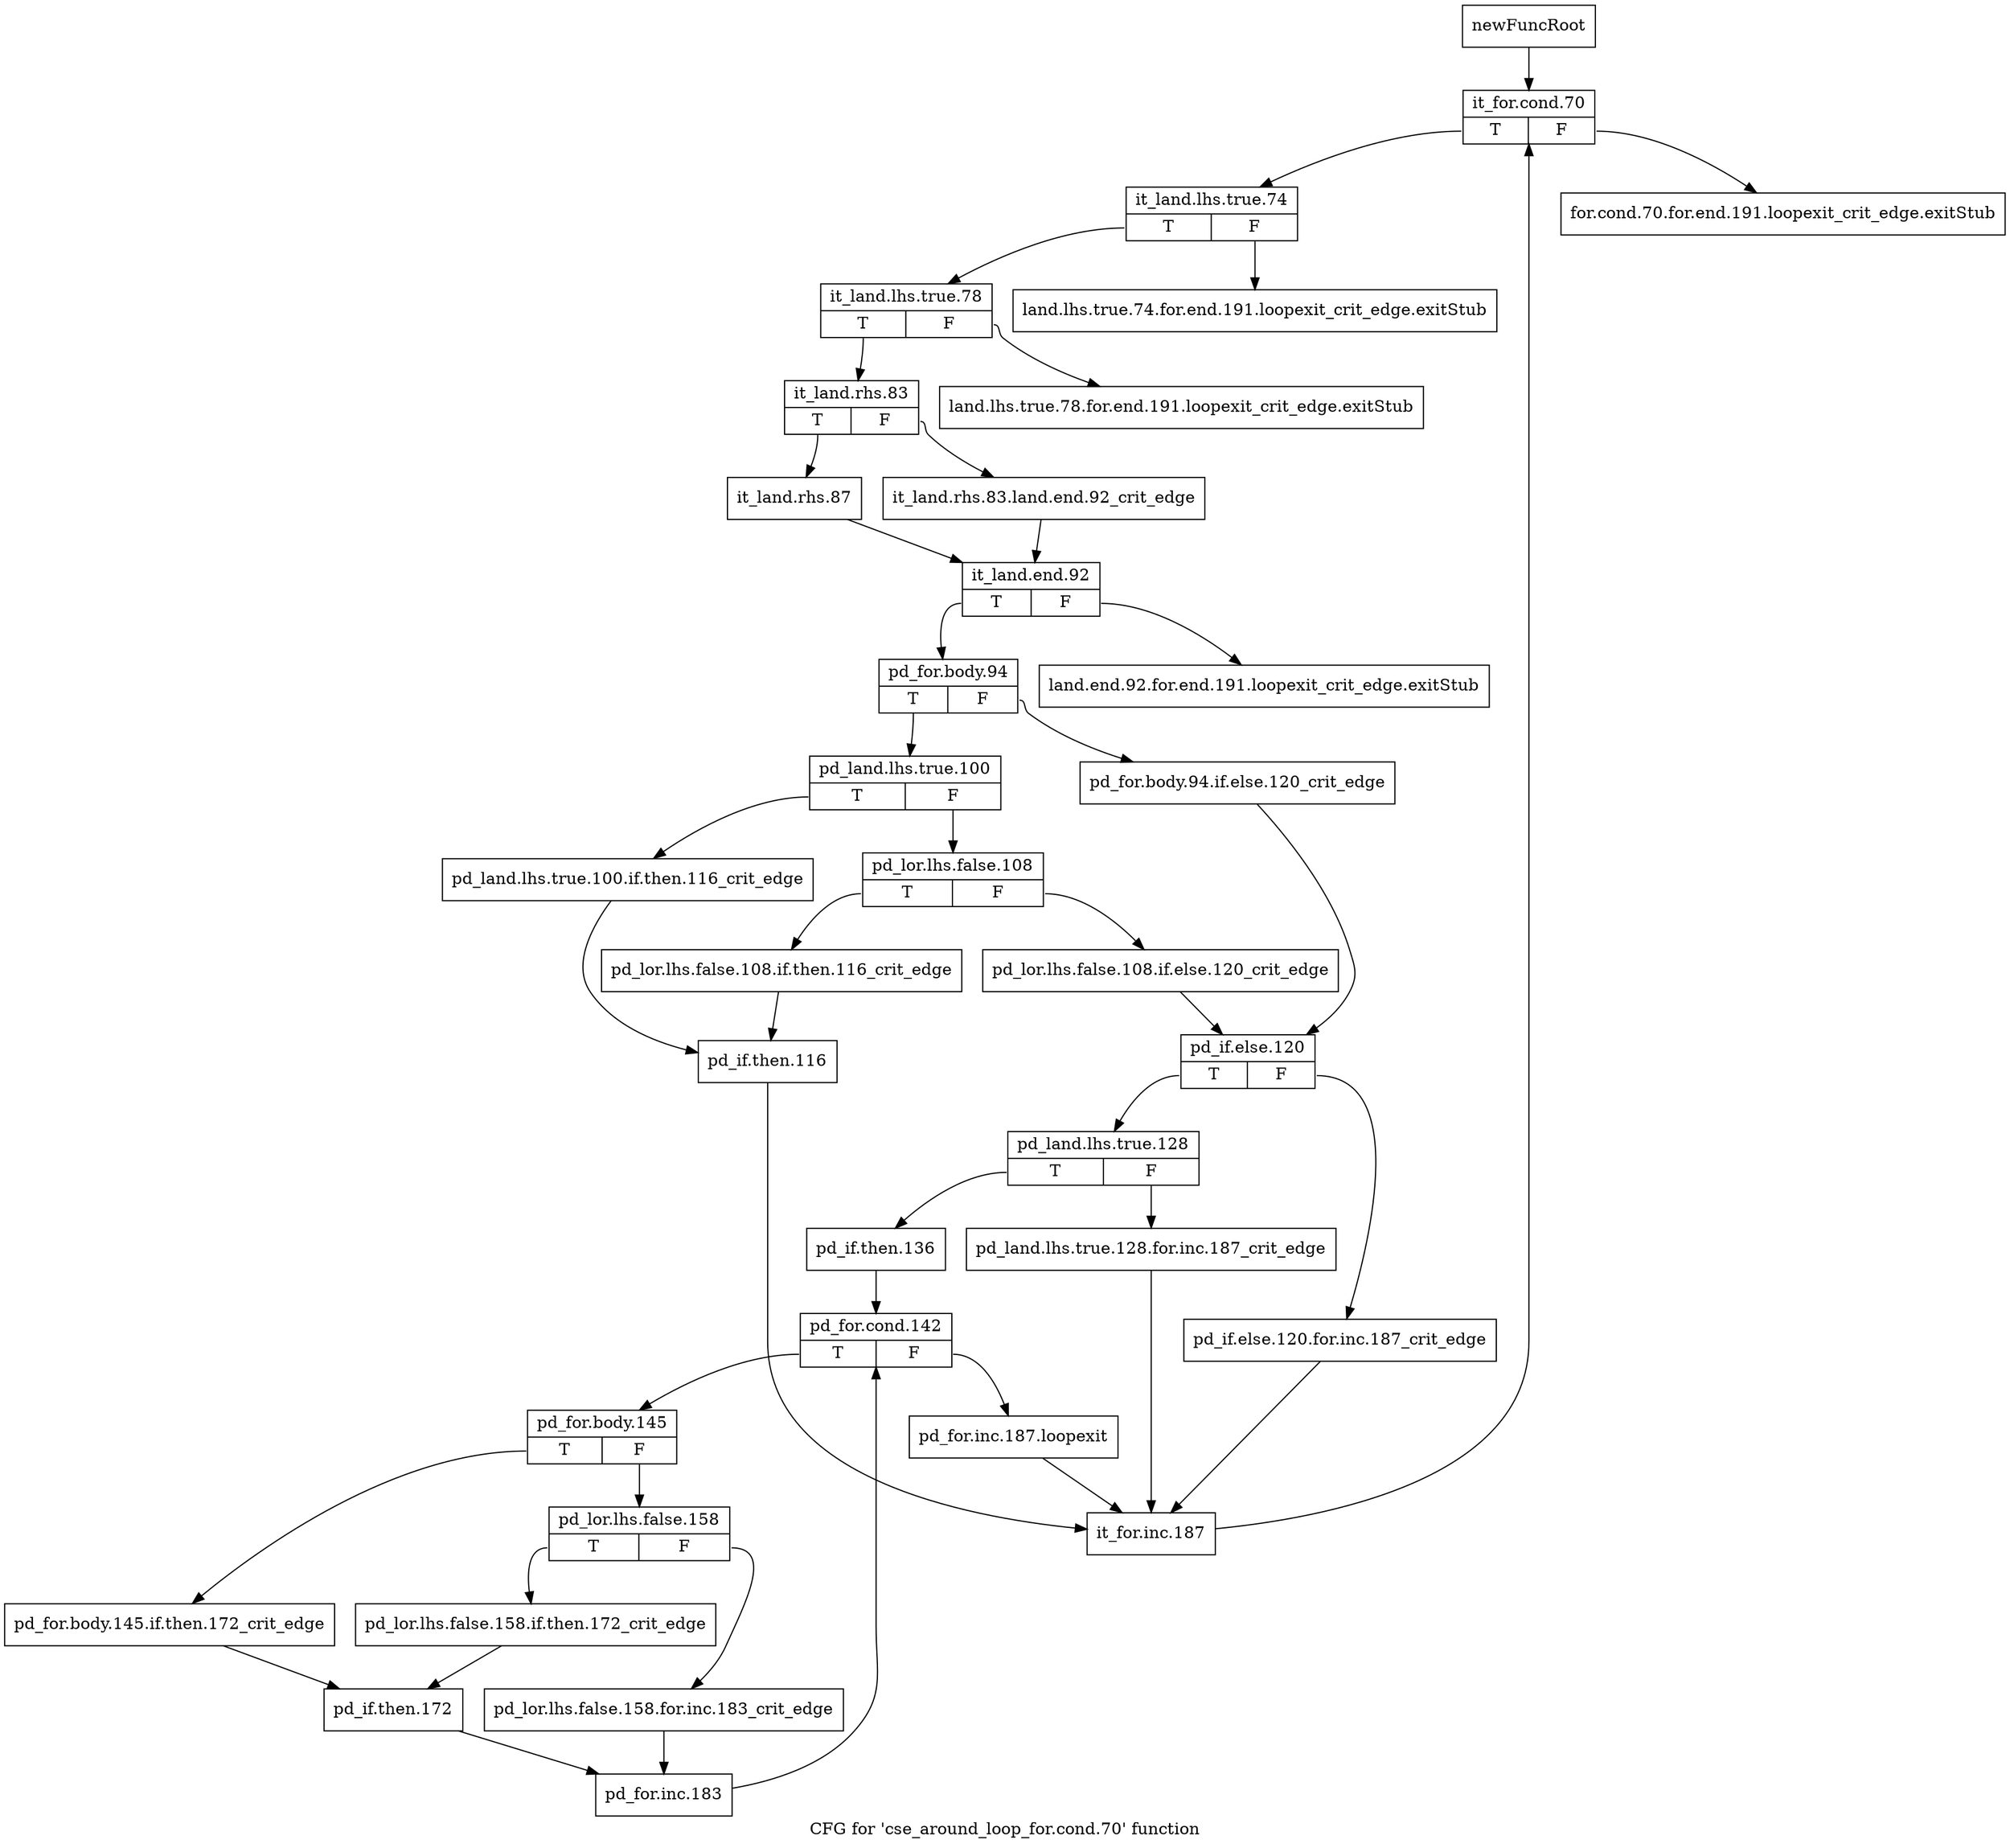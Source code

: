 digraph "CFG for 'cse_around_loop_for.cond.70' function" {
	label="CFG for 'cse_around_loop_for.cond.70' function";

	Node0xa8f0950 [shape=record,label="{newFuncRoot}"];
	Node0xa8f0950 -> Node0xa8f1010;
	Node0xa8f0ed0 [shape=record,label="{for.cond.70.for.end.191.loopexit_crit_edge.exitStub}"];
	Node0xa8f0f20 [shape=record,label="{land.lhs.true.74.for.end.191.loopexit_crit_edge.exitStub}"];
	Node0xa8f0f70 [shape=record,label="{land.lhs.true.78.for.end.191.loopexit_crit_edge.exitStub}"];
	Node0xa8f0fc0 [shape=record,label="{land.end.92.for.end.191.loopexit_crit_edge.exitStub}"];
	Node0xa8f1010 [shape=record,label="{it_for.cond.70|{<s0>T|<s1>F}}"];
	Node0xa8f1010:s0 -> Node0xa8f1060;
	Node0xa8f1010:s1 -> Node0xa8f0ed0;
	Node0xa8f1060 [shape=record,label="{it_land.lhs.true.74|{<s0>T|<s1>F}}"];
	Node0xa8f1060:s0 -> Node0xa8f10b0;
	Node0xa8f1060:s1 -> Node0xa8f0f20;
	Node0xa8f10b0 [shape=record,label="{it_land.lhs.true.78|{<s0>T|<s1>F}}"];
	Node0xa8f10b0:s0 -> Node0xa8f1100;
	Node0xa8f10b0:s1 -> Node0xa8f0f70;
	Node0xa8f1100 [shape=record,label="{it_land.rhs.83|{<s0>T|<s1>F}}"];
	Node0xa8f1100:s0 -> Node0xa8f11a0;
	Node0xa8f1100:s1 -> Node0xa8f1150;
	Node0xa8f1150 [shape=record,label="{it_land.rhs.83.land.end.92_crit_edge}"];
	Node0xa8f1150 -> Node0xa8f11f0;
	Node0xa8f11a0 [shape=record,label="{it_land.rhs.87}"];
	Node0xa8f11a0 -> Node0xa8f11f0;
	Node0xa8f11f0 [shape=record,label="{it_land.end.92|{<s0>T|<s1>F}}"];
	Node0xa8f11f0:s0 -> Node0xa8f1240;
	Node0xa8f11f0:s1 -> Node0xa8f0fc0;
	Node0xa8f1240 [shape=record,label="{pd_for.body.94|{<s0>T|<s1>F}}"];
	Node0xa8f1240:s0 -> Node0xa8f12e0;
	Node0xa8f1240:s1 -> Node0xa8f1290;
	Node0xa8f1290 [shape=record,label="{pd_for.body.94.if.else.120_crit_edge}"];
	Node0xa8f1290 -> Node0xa8f13d0;
	Node0xa8f12e0 [shape=record,label="{pd_land.lhs.true.100|{<s0>T|<s1>F}}"];
	Node0xa8f12e0:s0 -> Node0xa8f1880;
	Node0xa8f12e0:s1 -> Node0xa8f1330;
	Node0xa8f1330 [shape=record,label="{pd_lor.lhs.false.108|{<s0>T|<s1>F}}"];
	Node0xa8f1330:s0 -> Node0xa8f1830;
	Node0xa8f1330:s1 -> Node0xa8f1380;
	Node0xa8f1380 [shape=record,label="{pd_lor.lhs.false.108.if.else.120_crit_edge}"];
	Node0xa8f1380 -> Node0xa8f13d0;
	Node0xa8f13d0 [shape=record,label="{pd_if.else.120|{<s0>T|<s1>F}}"];
	Node0xa8f13d0:s0 -> Node0xa8f1470;
	Node0xa8f13d0:s1 -> Node0xa8f1420;
	Node0xa8f1420 [shape=record,label="{pd_if.else.120.for.inc.187_crit_edge}"];
	Node0xa8f1420 -> Node0xa8f1920;
	Node0xa8f1470 [shape=record,label="{pd_land.lhs.true.128|{<s0>T|<s1>F}}"];
	Node0xa8f1470:s0 -> Node0xa8f1510;
	Node0xa8f1470:s1 -> Node0xa8f14c0;
	Node0xa8f14c0 [shape=record,label="{pd_land.lhs.true.128.for.inc.187_crit_edge}"];
	Node0xa8f14c0 -> Node0xa8f1920;
	Node0xa8f1510 [shape=record,label="{pd_if.then.136}"];
	Node0xa8f1510 -> Node0xa8f1560;
	Node0xa8f1560 [shape=record,label="{pd_for.cond.142|{<s0>T|<s1>F}}"];
	Node0xa8f1560:s0 -> Node0xa8f1600;
	Node0xa8f1560:s1 -> Node0xa8f15b0;
	Node0xa8f15b0 [shape=record,label="{pd_for.inc.187.loopexit}"];
	Node0xa8f15b0 -> Node0xa8f1920;
	Node0xa8f1600 [shape=record,label="{pd_for.body.145|{<s0>T|<s1>F}}"];
	Node0xa8f1600:s0 -> Node0xa8f1740;
	Node0xa8f1600:s1 -> Node0xa8f1650;
	Node0xa8f1650 [shape=record,label="{pd_lor.lhs.false.158|{<s0>T|<s1>F}}"];
	Node0xa8f1650:s0 -> Node0xa8f16f0;
	Node0xa8f1650:s1 -> Node0xa8f16a0;
	Node0xa8f16a0 [shape=record,label="{pd_lor.lhs.false.158.for.inc.183_crit_edge}"];
	Node0xa8f16a0 -> Node0xa8f17e0;
	Node0xa8f16f0 [shape=record,label="{pd_lor.lhs.false.158.if.then.172_crit_edge}"];
	Node0xa8f16f0 -> Node0xa8f1790;
	Node0xa8f1740 [shape=record,label="{pd_for.body.145.if.then.172_crit_edge}"];
	Node0xa8f1740 -> Node0xa8f1790;
	Node0xa8f1790 [shape=record,label="{pd_if.then.172}"];
	Node0xa8f1790 -> Node0xa8f17e0;
	Node0xa8f17e0 [shape=record,label="{pd_for.inc.183}"];
	Node0xa8f17e0 -> Node0xa8f1560;
	Node0xa8f1830 [shape=record,label="{pd_lor.lhs.false.108.if.then.116_crit_edge}"];
	Node0xa8f1830 -> Node0xa8f18d0;
	Node0xa8f1880 [shape=record,label="{pd_land.lhs.true.100.if.then.116_crit_edge}"];
	Node0xa8f1880 -> Node0xa8f18d0;
	Node0xa8f18d0 [shape=record,label="{pd_if.then.116}"];
	Node0xa8f18d0 -> Node0xa8f1920;
	Node0xa8f1920 [shape=record,label="{it_for.inc.187}"];
	Node0xa8f1920 -> Node0xa8f1010;
}
